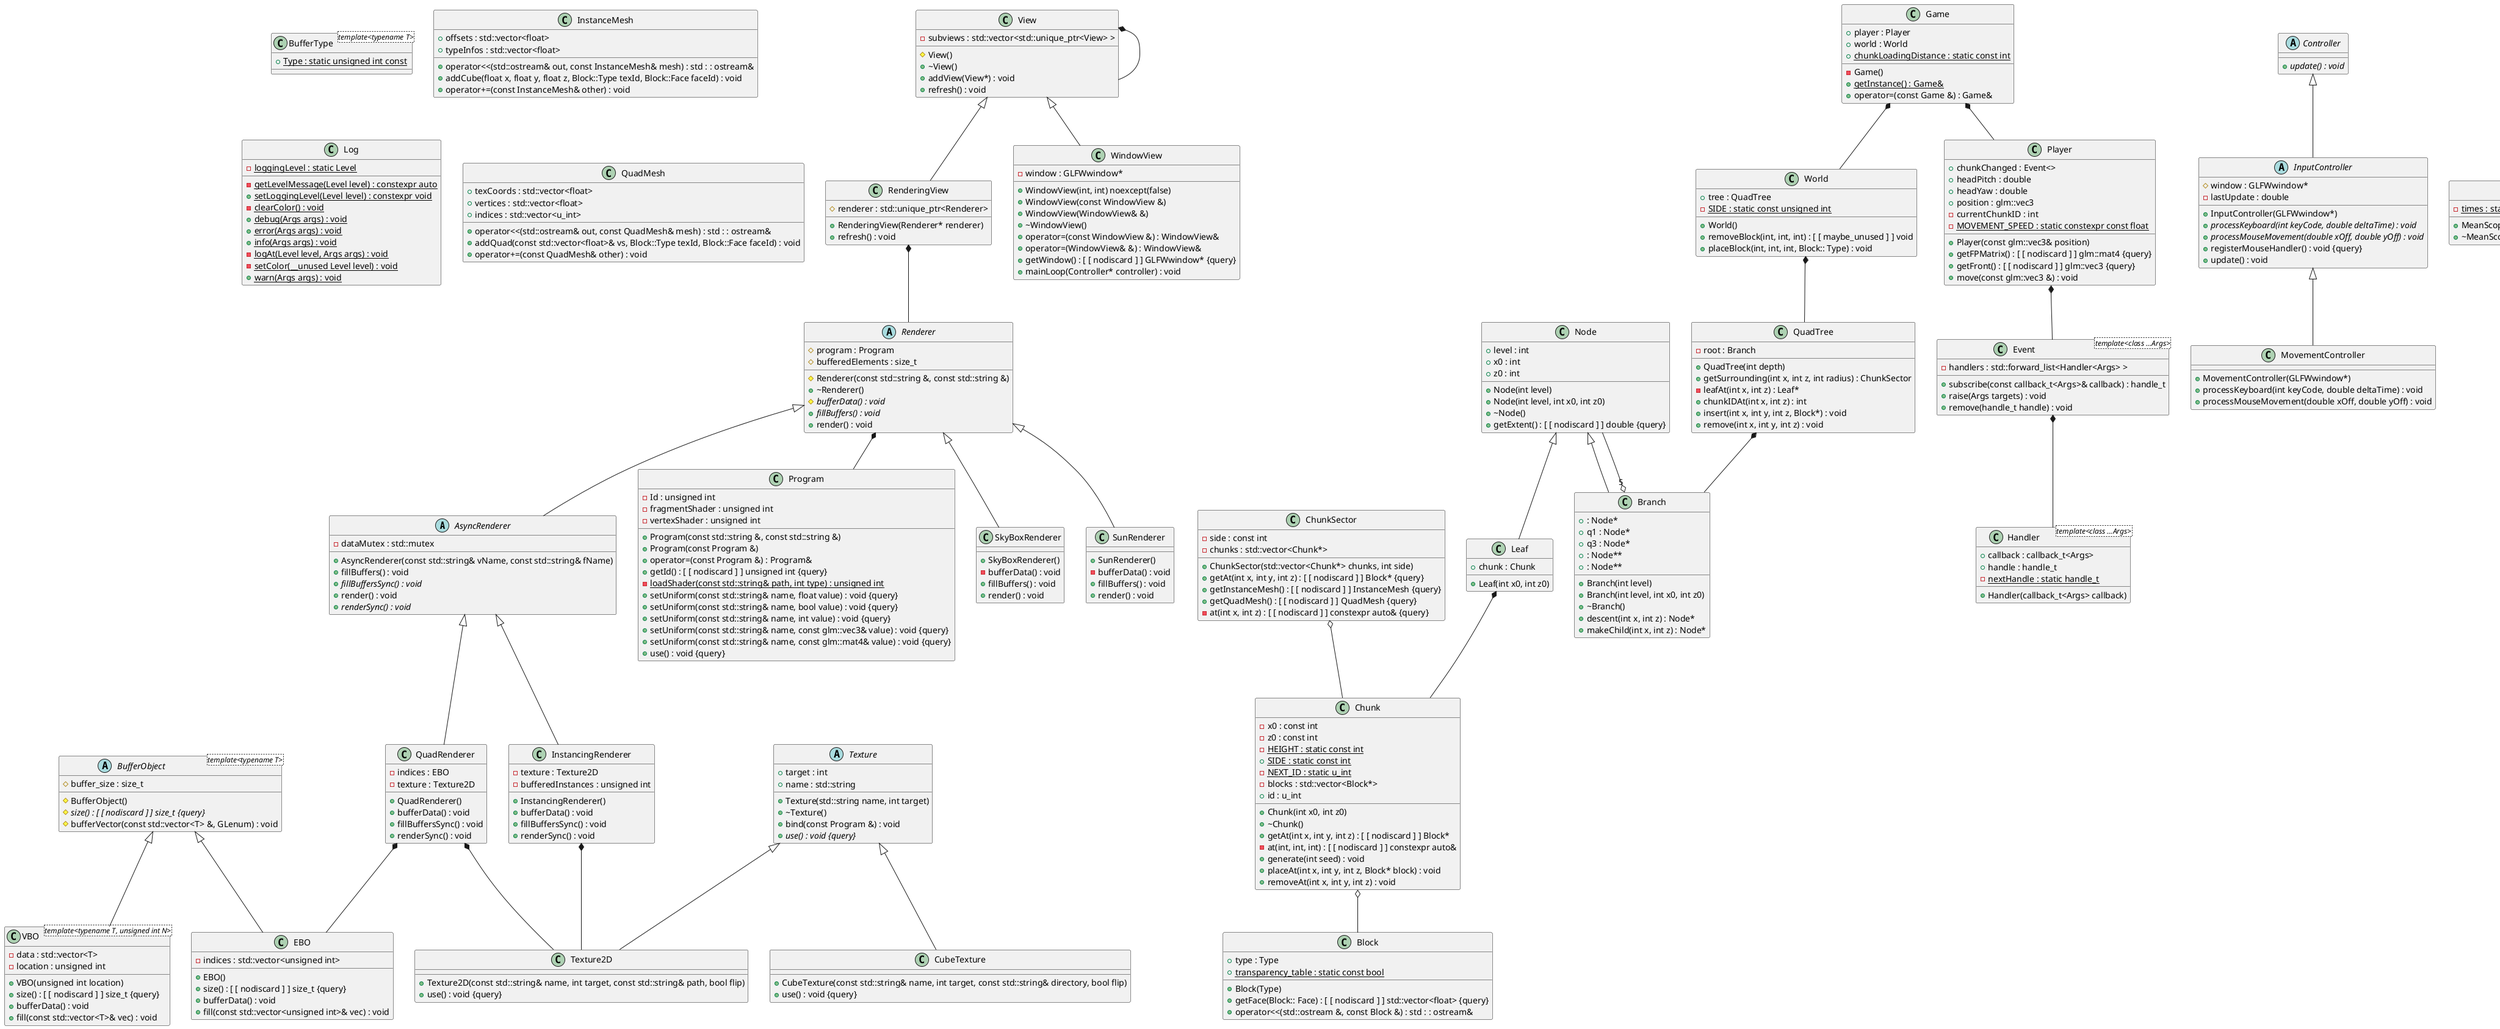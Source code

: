 @startuml





/' Objects '/

abstract class AsyncRenderer {
	+AsyncRenderer(const std::string& vName, const std::string& fName)
	-dataMutex : std::mutex
	+fillBuffers() : void
	+{abstract} fillBuffersSync() : void
	+render() : void
	+{abstract} renderSync() : void
}


class Block {
	+Block(Type)
	+type : Type
	+getFace(Block:: Face) : [ [ nodiscard ] ] std::vector<float> {query}
	+{static} transparency_table : static const bool
	+operator<<(std::ostream &, const Block &) : std : : ostream&
}


class Branch {
	+Branch(int level)
	+Branch(int level, int x0, int z0)
	+~Branch()
	+ : Node*
	+descent(int x, int z) : Node*
	+makeChild(int x, int z) : Node*
	+q1 : Node*
	+q3 : Node*
	+ : Node**
	+ : Node**
}


abstract class BufferObject <template<typename T>> {
	#BufferObject()
	#{abstract} size() : [ [ nodiscard ] ] size_t {query}
	#buffer_size : size_t
	#bufferVector(const std::vector<T> &, GLenum) : void
}


class BufferType <template<typename T>> {
	+{static} Type : static unsigned int const
}


class Chunk {
	+Chunk(int x0, int z0)
	+~Chunk()
	+getAt(int x, int y, int z) : [ [ nodiscard ] ] Block*
	-at(int, int, int) : [ [ nodiscard ] ] constexpr auto&
	-x0 : const int
	-z0 : const int
	-{static} HEIGHT : static const int
	+{static} SIDE : static const int
	-{static} NEXT_ID : static u_int
	-blocks : std::vector<Block*>
	+id : u_int
	+generate(int seed) : void
	+placeAt(int x, int y, int z, Block* block) : void
	+removeAt(int x, int y, int z) : void
}


class ChunkSector {
	+ChunkSector(std::vector<Chunk*> chunks, int side)
	+getAt(int x, int y, int z) : [ [ nodiscard ] ] Block* {query}
	+getInstanceMesh() : [ [ nodiscard ] ] InstanceMesh {query}
	+getQuadMesh() : [ [ nodiscard ] ] QuadMesh {query}
	-at(int x, int z) : [ [ nodiscard ] ] constexpr auto& {query}
	-side : const int
	-chunks : std::vector<Chunk*>
}


abstract class Controller {
	+{abstract} update() : void
}


class CubeTexture {
	+CubeTexture(const std::string& name, int target, const std::string& directory, bool flip)
	+use() : void {query}
}


class EBO {
	+EBO()
	+size() : [ [ nodiscard ] ] size_t {query}
	-indices : std::vector<unsigned int>
	+bufferData() : void
	+fill(const std::vector<unsigned int>& vec) : void
}


class Event <template<class ...Args>> {
	+subscribe(const callback_t<Args>& callback) : handle_t
	-handlers : std::forward_list<Handler<Args> >
	+raise(Args targets) : void
	+remove(handle_t handle) : void
}


class Game {
	-Game()
	+{static} getInstance() : Game&
	+operator=(const Game &) : Game&
	+player : Player
	+world : World
	+{static} chunkLoadingDistance : static const int
}


class Handler <template<class ...Args>> {
	+Handler(callback_t<Args> callback)
	+callback : callback_t<Args>
	+handle : handle_t
	-{static} nextHandle : static handle_t
}


abstract class InputController {
	+InputController(GLFWwindow*)
	#window : GLFWwindow*
	-lastUpdate : double
	+{abstract} processKeyboard(int keyCode, double deltaTime) : void
	+{abstract} processMouseMovement(double xOff, double yOff) : void
	+registerMouseHandler() : void {query}
	+update() : void
}


class InstanceMesh {
	+operator<<(std::ostream& out, const InstanceMesh& mesh) : std : : ostream&
	+offsets : std::vector<float>
	+typeInfos : std::vector<float>
	+addCube(float x, float y, float z, Block::Type texId, Block::Face faceId) : void
	+operator+=(const InstanceMesh& other) : void
}


class InstancingRenderer {
	+InstancingRenderer()
	-texture : Texture2D
	-bufferedInstances : unsigned int
	+bufferData() : void
	+fillBuffersSync() : void
	+renderSync() : void
}


class Leaf {
	+Leaf(int x0, int z0)
	+chunk : Chunk
}


class Log {
	-{static} getLevelMessage(Level level) : constexpr auto
	+{static} setLoggingLevel(Level level) : constexpr void
	-{static} loggingLevel : static Level
	-{static} clearColor() : void
	+{static} debug(Args args) : void
	+{static} error(Args args) : void
	+{static} info(Args args) : void
	-{static} logAt(Level level, Args args) : void
	-{static} setColor(__unused Level level) : void
	+{static} warn(Args args) : void
}


class MeanScopedTimer {
	+MeanScopedTimer(const std::string& message)
	+~MeanScopedTimer()
	-{static} times : static std::map<std::string, std::pair<double, double> >
}


class MovementController {
	+MovementController(GLFWwindow*)
	+processKeyboard(int keyCode, double deltaTime) : void
	+processMouseMovement(double xOff, double yOff) : void
}


class Node {
	+Node(int level)
	+Node(int level, int x0, int z0)
	+~Node()
	+getExtent() : [ [ nodiscard ] ] double {query}
	+level : int
	+x0 : int
	+z0 : int
}


class Player {
	+Player(const glm::vec3& position)
	+chunkChanged : Event<>
	+getFPMatrix() : [ [ nodiscard ] ] glm::mat4 {query}
	+getFront() : [ [ nodiscard ] ] glm::vec3 {query}
	+headPitch : double
	+headYaw : double
	+position : glm::vec3
	-currentChunkID : int
	-{static} MOVEMENT_SPEED : static constexpr const float
	+move(const glm::vec3 &) : void
}


class Program {
	+Program(const std::string &, const std::string &)
	+Program(const Program &)
	+operator=(const Program &) : Program&
	+getId() : [ [ nodiscard ] ] unsigned int {query}
	-Id : unsigned int
	-fragmentShader : unsigned int
	-{static} loadShader(const std::string& path, int type) : unsigned int
	-vertexShader : unsigned int
	+setUniform(const std::string& name, float value) : void {query}
	+setUniform(const std::string& name, bool value) : void {query}
	+setUniform(const std::string& name, int value) : void {query}
	+setUniform(const std::string& name, const glm::vec3& value) : void {query}
	+setUniform(const std::string& name, const glm::mat4& value) : void {query}
	+use() : void {query}
}


class QuadMesh {
	+operator<<(std::ostream& out, const QuadMesh& mesh) : std : : ostream&
	+texCoords : std::vector<float>
	+vertices : std::vector<float>
	+indices : std::vector<u_int>
	+addQuad(const std::vector<float>& vs, Block::Type texId, Block::Face faceId) : void
	+operator+=(const QuadMesh& other) : void
}


class QuadRenderer {
	+QuadRenderer()
	-indices : EBO
	-texture : Texture2D
	+bufferData() : void
	+fillBuffersSync() : void
	+renderSync() : void
}


class QuadTree {
	+QuadTree(int depth)
	-root : Branch
	+getSurrounding(int x, int z, int radius) : ChunkSector
	-leafAt(int x, int z) : Leaf*
	+chunkIDAt(int x, int z) : int
	+insert(int x, int y, int z, Block*) : void
	+remove(int x, int y, int z) : void
}


abstract class Renderer {
	#Renderer(const std::string &, const std::string &)
	+~Renderer()
	#program : Program
	#bufferedElements : size_t
	#{abstract} bufferData() : void
	+{abstract} fillBuffers() : void
	+render() : void
}


class RenderingView {
	+RenderingView(Renderer* renderer)
	#renderer : std::unique_ptr<Renderer>
	+refresh() : void
}


class ScopedTimer {
	+ScopedTimer(const std::string& message)
	+~ScopedTimer()
}


class SkyBoxRenderer {
	+SkyBoxRenderer()
	-bufferData() : void
	+fillBuffers() : void
	+render() : void
}


class SunRenderer {
	+SunRenderer()
	-bufferData() : void
	+fillBuffers() : void
	+render() : void
}


abstract class Texture {
	+Texture(std::string name, int target)
	+~Texture()
	+target : int
	+name : std::string
	+bind(const Program &) : void
	+{abstract} use() : void {query}
}


class Texture2D {
	+Texture2D(const std::string& name, int target, const std::string& path, bool flip)
	+use() : void {query}
}


class Timer {
	+Timer(std::string message)
	#start : std::chrono::steady_clock::time_point
	#message : std::string
}


class VBO <template<typename T, unsigned int N>> {
	+VBO(unsigned int location)
	+size() : [ [ nodiscard ] ] size_t {query}
	-data : std::vector<T>
	-location : unsigned int
	+bufferData() : void
	+fill(const std::vector<T>& vec) : void
}


class View {
	#View()
	+~View()
	-subviews : std::vector<std::unique_ptr<View> >
	+addView(View*) : void
	+refresh() : void
}


class WindowView {
	+WindowView(int, int) noexcept(false)
	+WindowView(const WindowView &)
	+WindowView(WindowView& &)
	+~WindowView()
	-window : GLFWwindow*
	+operator=(const WindowView &) : WindowView&
	+operator=(WindowView& &) : WindowView&
	+getWindow() : [ [ nodiscard ] ] GLFWwindow* {query}
	+mainLoop(Controller* controller) : void
}


class World {
	+World()
	+tree : QuadTree
	+removeBlock(int, int, int) : [ [ maybe_unused ] ] void
	-{static} SIDE : static const unsigned int
	+placeBlock(int, int, int, Block:: Type) : void
}





/' Inheritance relationships '/

AsyncRenderer <|-- InstancingRenderer


AsyncRenderer <|-- QuadRenderer


BufferObject <|-- EBO


BufferObject <|-- VBO


Controller <|-- InputController


InputController <|-- MovementController


Node <|-- Branch


Node <|-- Leaf


Renderer <|-- AsyncRenderer


Renderer <|-- SkyBoxRenderer


Renderer <|-- SunRenderer


Texture <|-- CubeTexture


Texture <|-- Texture2D


Timer <|-- MeanScopedTimer


Timer <|-- ScopedTimer


View <|-- RenderingView


View <|-- WindowView





/' Aggregation relationships '/

Branch "5" o-- Node


Chunk o-- Block


ChunkSector o-- Chunk


Event *-- Handler


Game *-- Player


Game *-- World


InstancingRenderer *-- Texture2D


Leaf *-- Chunk


Player *-- Event


QuadRenderer *-- EBO


QuadRenderer *-- Texture2D


QuadTree *-- Branch


Renderer *-- Program


RenderingView *-- Renderer


View *-- View


World *-- QuadTree





@enduml
